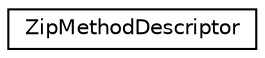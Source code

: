 digraph "Graphical Class Hierarchy"
{
 // LATEX_PDF_SIZE
  edge [fontname="Helvetica",fontsize="10",labelfontname="Helvetica",labelfontsize="10"];
  node [fontname="Helvetica",fontsize="10",shape=record];
  rankdir="LR";
  Node0 [label="ZipMethodDescriptor",height=0.2,width=0.4,color="black", fillcolor="white", style="filled",URL="$struct_zip_method_descriptor.html",tooltip=" "];
}
